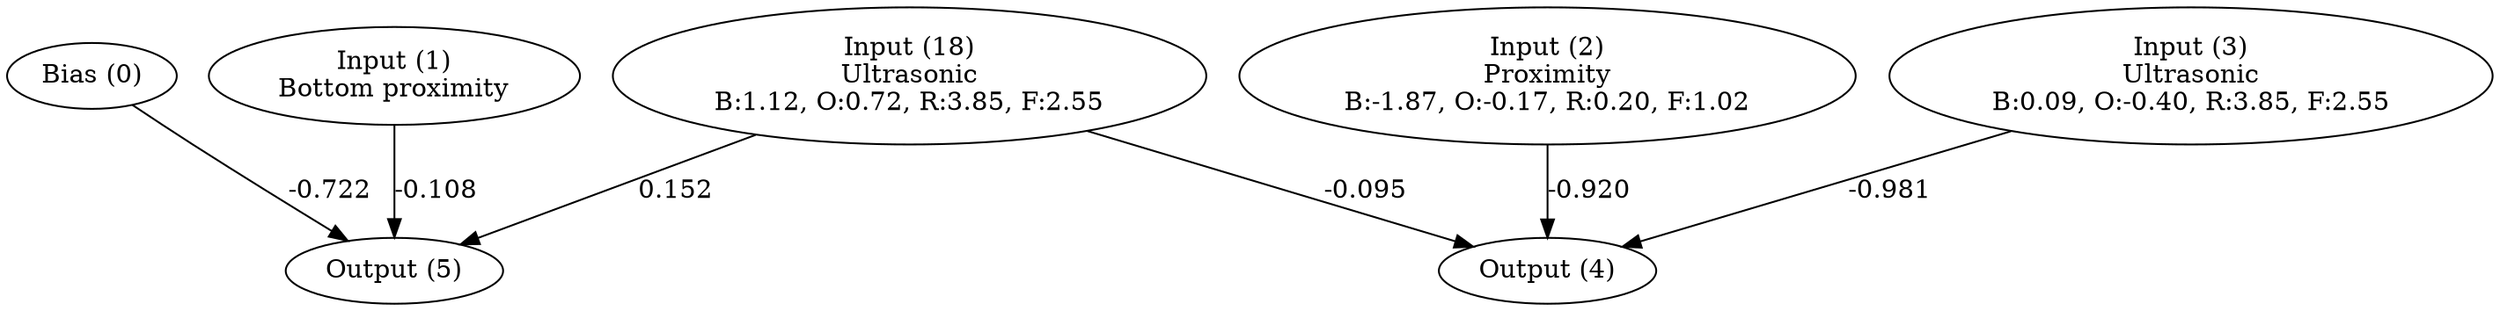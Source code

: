 digraph G {
  0 [ label="Bias (0)" ];
  1 [ label="Input (1)\nBottom proximity" ];
  2 [ label="Input (2)\nProximity\nB:-1.87, O:-0.17, R:0.20, F:1.02" ];
  3 [ label="Input (3)\nUltrasonic\nB:0.09, O:-0.40, R:3.85, F:2.55" ];
  18 [ label="Input (18)\nUltrasonic\nB:1.12, O:0.72, R:3.85, F:2.55" ];
  4 [ label="Output (4)" ];
  5 [ label="Output (5)" ];
  { rank=same 0 1 2 3 18 }
  { rank=same 4 5 }
  0 -> 5 [ label="-0.722" ];
  1 -> 5 [ label="-0.108" ];
  2 -> 4 [ label="-0.920" ];
  3 -> 4 [ label="-0.981" ];
  18 -> 4 [ label="-0.095" ];
  18 -> 5 [ label="0.152" ];
}
